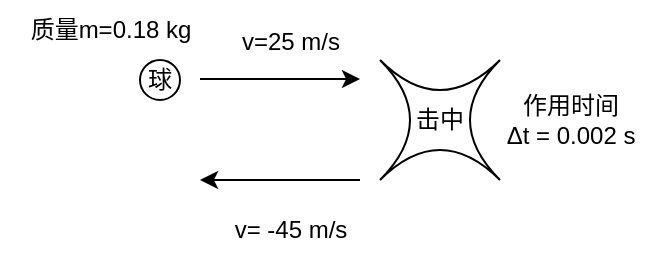 <mxfile version="20.8.16" type="device"><diagram name="第 1 页" id="2JbJNoxeCUmFWxzdSrRv"><mxGraphModel dx="487" dy="401" grid="1" gridSize="10" guides="1" tooltips="1" connect="1" arrows="1" fold="1" page="1" pageScale="1" pageWidth="827" pageHeight="1169" math="0" shadow="0"><root><mxCell id="0"/><mxCell id="1" parent="0"/><mxCell id="dnDmIiXv7pOqZAA0dnK8-1" value="球" style="ellipse;whiteSpace=wrap;html=1;aspect=fixed;" vertex="1" parent="1"><mxGeometry x="160" y="170" width="20" height="20" as="geometry"/></mxCell><mxCell id="dnDmIiXv7pOqZAA0dnK8-2" value="" style="endArrow=classic;html=1;rounded=0;" edge="1" parent="1"><mxGeometry width="50" height="50" relative="1" as="geometry"><mxPoint x="190" y="179.5" as="sourcePoint"/><mxPoint x="270" y="179.5" as="targetPoint"/></mxGeometry></mxCell><mxCell id="dnDmIiXv7pOqZAA0dnK8-3" value="击中" style="shape=switch;whiteSpace=wrap;html=1;" vertex="1" parent="1"><mxGeometry x="280" y="170" width="60" height="60" as="geometry"/></mxCell><mxCell id="dnDmIiXv7pOqZAA0dnK8-5" value="" style="endArrow=classic;html=1;rounded=0;" edge="1" parent="1"><mxGeometry width="50" height="50" relative="1" as="geometry"><mxPoint x="270" y="230" as="sourcePoint"/><mxPoint x="190" y="230" as="targetPoint"/></mxGeometry></mxCell><mxCell id="dnDmIiXv7pOqZAA0dnK8-6" value="质量m=0.18 kg" style="text;html=1;align=center;verticalAlign=middle;resizable=0;points=[];autosize=1;strokeColor=none;fillColor=none;" vertex="1" parent="1"><mxGeometry x="90" y="140" width="110" height="30" as="geometry"/></mxCell><mxCell id="dnDmIiXv7pOqZAA0dnK8-7" value="作用时间 &lt;br&gt;Δt = 0.002 s" style="text;html=1;align=center;verticalAlign=middle;resizable=0;points=[];autosize=1;strokeColor=none;fillColor=none;" vertex="1" parent="1"><mxGeometry x="330" y="180" width="90" height="40" as="geometry"/></mxCell><mxCell id="dnDmIiXv7pOqZAA0dnK8-8" value="v=25 m/s" style="text;html=1;align=center;verticalAlign=middle;resizable=0;points=[];autosize=1;strokeColor=none;fillColor=none;" vertex="1" parent="1"><mxGeometry x="200" y="146" width="70" height="30" as="geometry"/></mxCell><mxCell id="dnDmIiXv7pOqZAA0dnK8-9" value="v= -45 m/s" style="text;html=1;align=center;verticalAlign=middle;resizable=0;points=[];autosize=1;strokeColor=none;fillColor=none;" vertex="1" parent="1"><mxGeometry x="195" y="240" width="80" height="30" as="geometry"/></mxCell></root></mxGraphModel></diagram></mxfile>